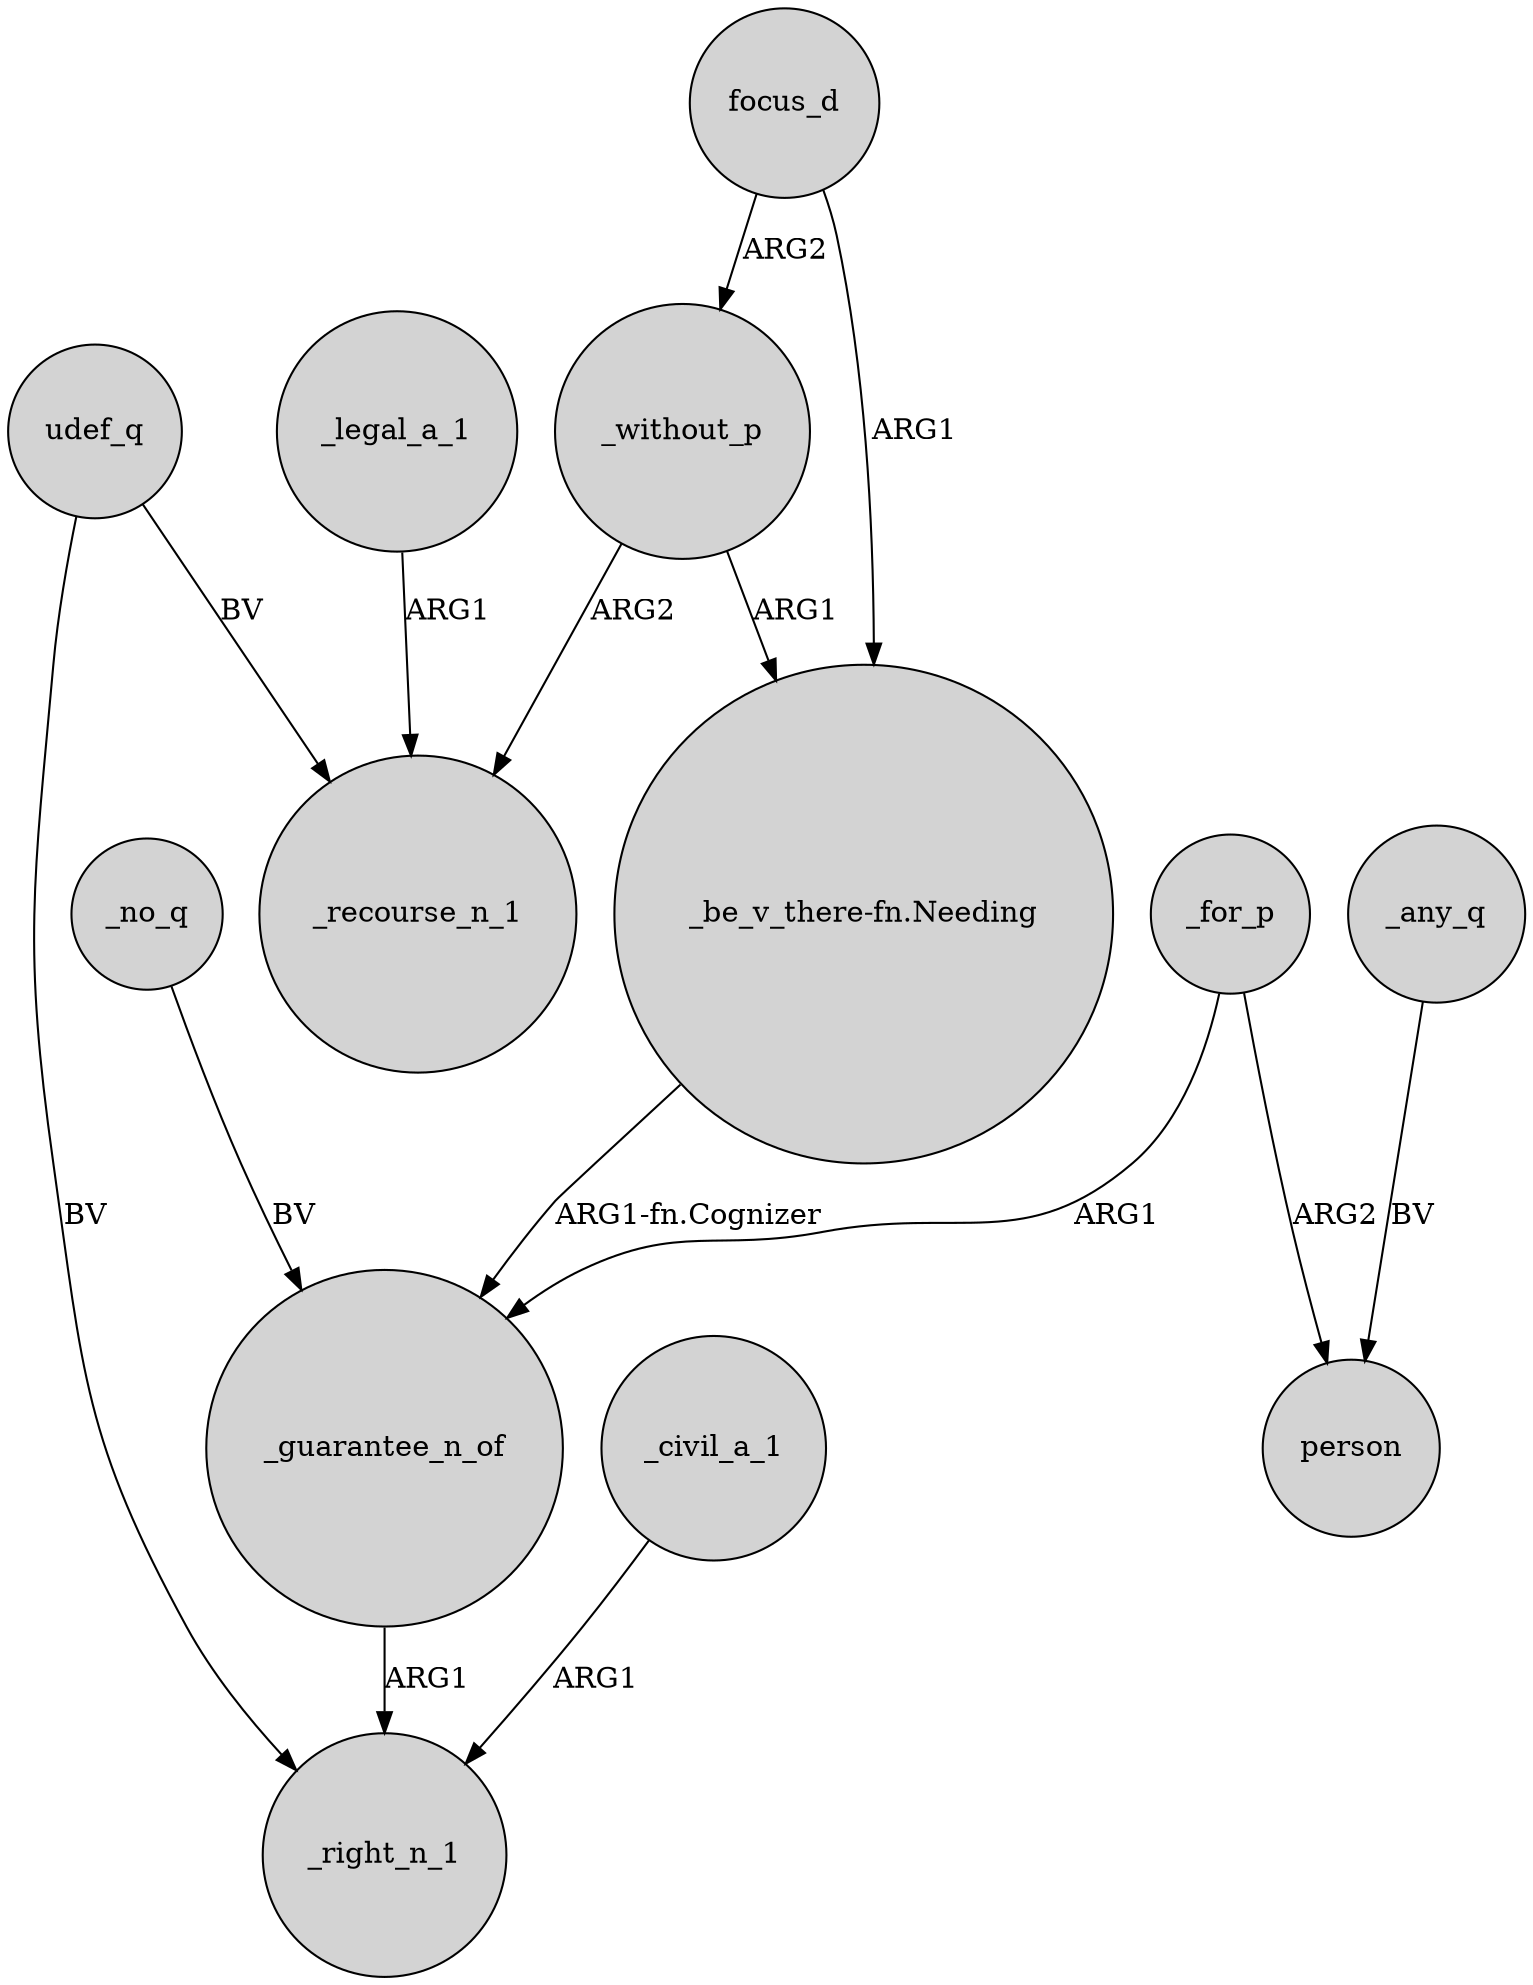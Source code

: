digraph {
	node [shape=circle style=filled]
	_no_q -> _guarantee_n_of [label=BV]
	focus_d -> _without_p [label=ARG2]
	udef_q -> _right_n_1 [label=BV]
	_civil_a_1 -> _right_n_1 [label=ARG1]
	_legal_a_1 -> _recourse_n_1 [label=ARG1]
	_without_p -> _recourse_n_1 [label=ARG2]
	focus_d -> "_be_v_there-fn.Needing" [label=ARG1]
	_for_p -> person [label=ARG2]
	_without_p -> "_be_v_there-fn.Needing" [label=ARG1]
	"_be_v_there-fn.Needing" -> _guarantee_n_of [label="ARG1-fn.Cognizer"]
	udef_q -> _recourse_n_1 [label=BV]
	_guarantee_n_of -> _right_n_1 [label=ARG1]
	_any_q -> person [label=BV]
	_for_p -> _guarantee_n_of [label=ARG1]
}

